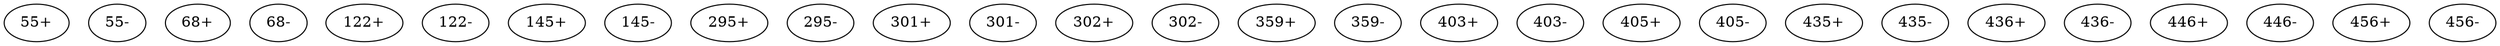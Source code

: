 digraph adj {
graph [k=21]
edge [d=-20]
"55+" [l=349]
"55-" [l=349]
"68+" [l=134]
"68-" [l=134]
"122+" [l=107]
"122-" [l=107]
"145+" [l=201]
"145-" [l=201]
"295+" [l=141]
"295-" [l=141]
"301+" [l=133]
"301-" [l=133]
"302+" [l=159]
"302-" [l=159]
"359+" [l=187]
"359-" [l=187]
"403+" [l=153]
"403-" [l=153]
"405+" [l=157]
"405-" [l=157]
"435+" [l=561]
"435-" [l=561]
"436+" [l=235]
"436-" [l=235]
"446+" [l=183]
"446-" [l=183]
"456+" [l=139]
"456-" [l=139]
}
